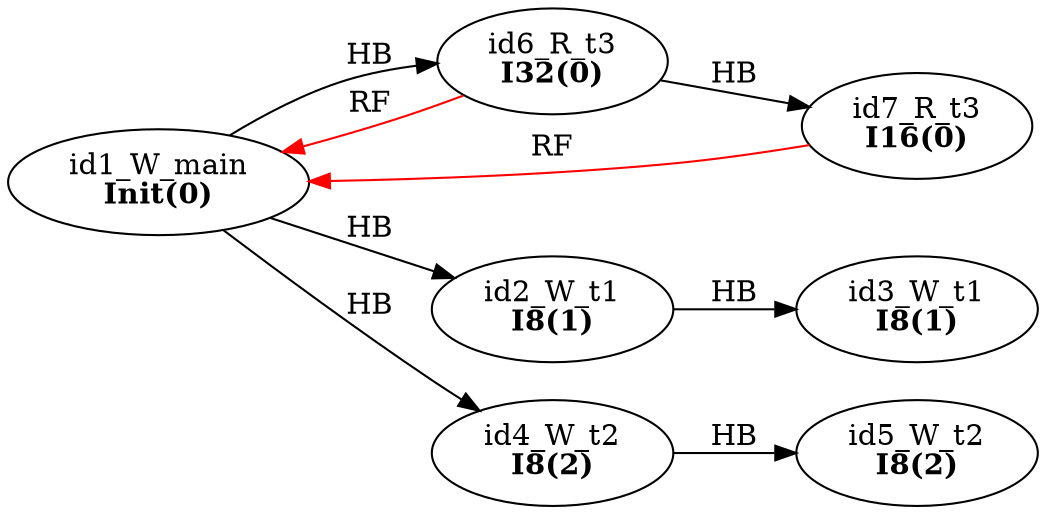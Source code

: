 digraph memory_model {
rankdir=LR;
splines=true; esep=0.5;
id2_W_t1 -> id3_W_t1 [label = "HB", color="black"];
id4_W_t2 -> id5_W_t2 [label = "HB", color="black"];
id6_R_t3 -> id7_R_t3 [label = "HB", color="black"];
id1_W_main -> id2_W_t1 [label = "HB", color="black"];
id1_W_main -> id4_W_t2 [label = "HB", color="black"];
id1_W_main -> id6_R_t3 [label = "HB", color="black"];
id6_R_t3 -> id1_W_main [label = "RF", color="red"];
id7_R_t3 -> id1_W_main [label = "RF", color="red"];
id1_W_main [label=<id1_W_main<br/><B>Init(0)</B>>, pos="5.0,4!"]
id2_W_t1 [label=<id2_W_t1<br/><B>I8(1)</B>>, pos="0,2!"]
id3_W_t1 [label=<id3_W_t1<br/><B>I8(1)</B>>, pos="0,0!"]
id4_W_t2 [label=<id4_W_t2<br/><B>I8(2)</B>>, pos="5,2!"]
id5_W_t2 [label=<id5_W_t2<br/><B>I8(2)</B>>, pos="5,0!"]
id6_R_t3 [label=<id6_R_t3<br/><B>I32(0)</B>>, pos="10,2!"]
id7_R_t3 [label=<id7_R_t3<br/><B>I16(0)</B>>, pos="10,0!"]
}